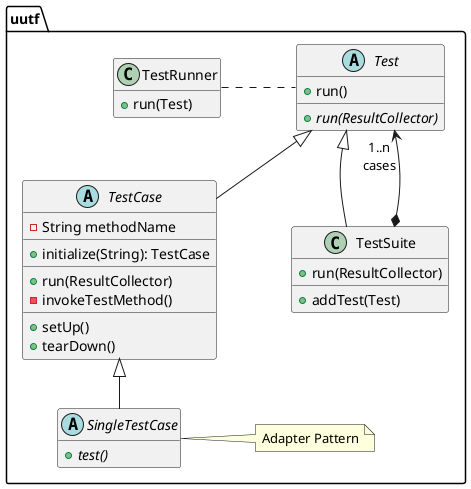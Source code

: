 @startuml

skinparam nodesep 75
skinparam ranksep 50
hide empty members

package uutf {


  abstract class Test {
    + run()
    __
    + {abstract} run(ResultCollector)
  }

  abstract class TestCase {
    - String methodName
    __
    + initialize(String): TestCase
    __
    + run(ResultCollector)
    - invokeTestMethod()
    __
    + setUp()
    + tearDown()
  }

  abstract class SingleTestCase {
      + {abstract} test()
  }
  note right: Adapter Pattern

  TestCase <|-- SingleTestCase


  class TestSuite {
    + run(ResultCollector)
    __
    + addTest(Test)
  }

  TestSuite *--> "1..n\ncases" Test

  class TestRunner {
    + run(Test)
  }

  TestRunner . Test

  Test <|-- TestCase
  Test <|-- TestSuite

@enduml
